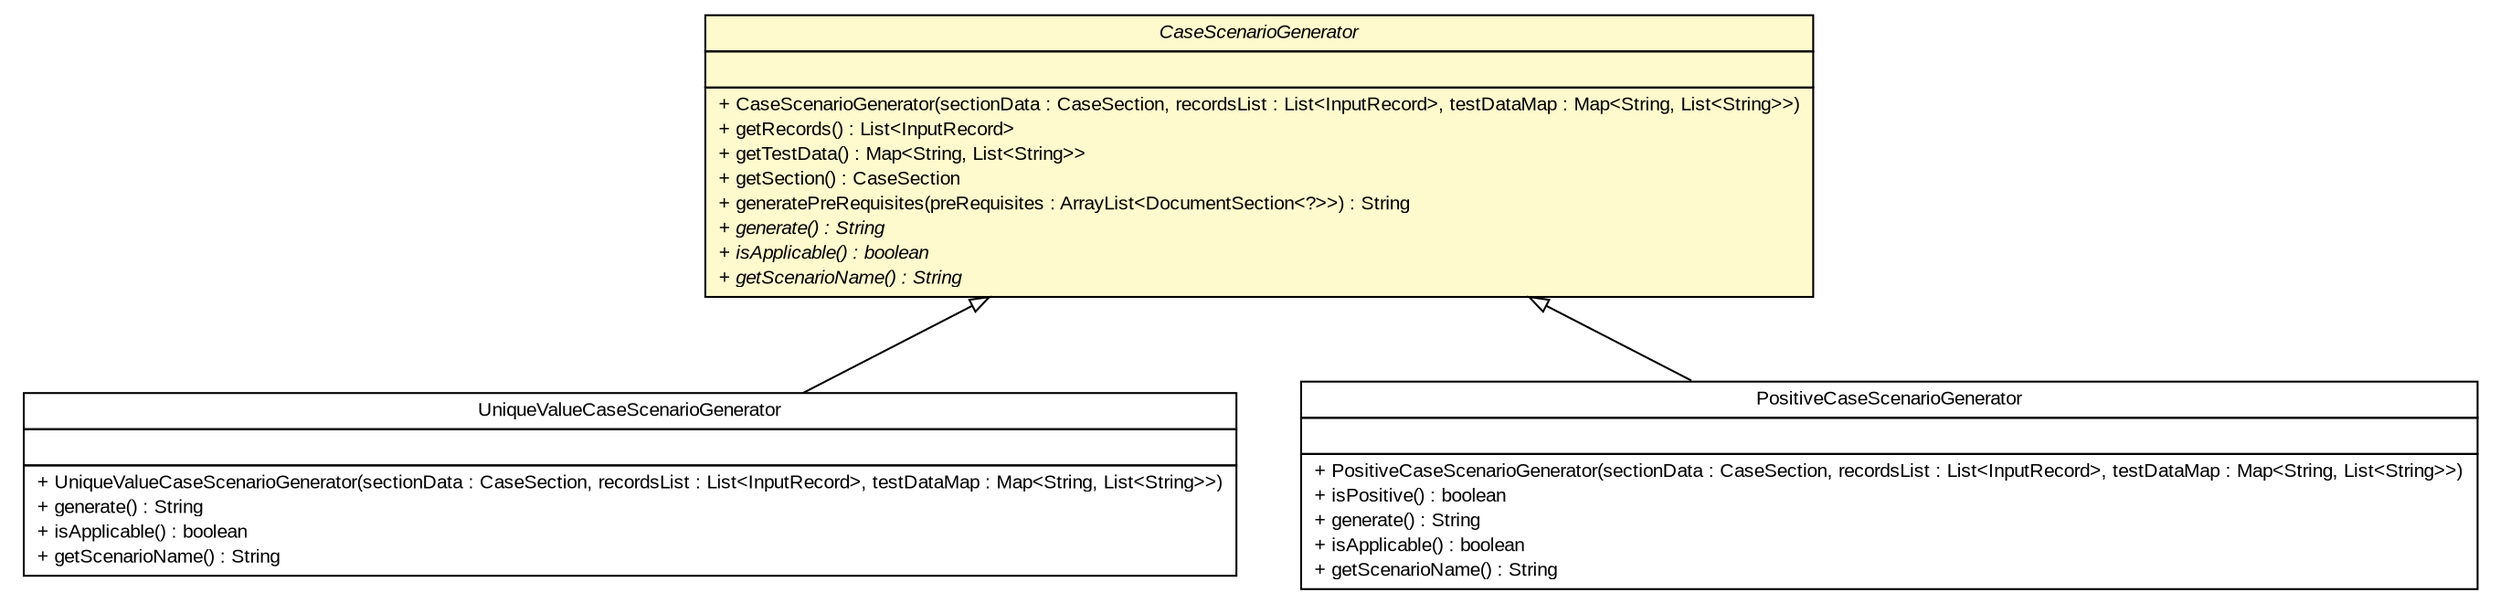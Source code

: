 #!/usr/local/bin/dot
#
# Class diagram 
# Generated by UMLGraph version R5_6 (http://www.umlgraph.org/)
#

digraph G {
	edge [fontname="arial",fontsize=10,labelfontname="arial",labelfontsize=10];
	node [fontname="arial",fontsize=10,shape=plaintext];
	nodesep=0.25;
	ranksep=0.5;
	// com.github.mkolisnyk.aerial.datagenerators.cases.UniqueValueCaseScenarioGenerator
	c2102 [label=<<table title="com.github.mkolisnyk.aerial.datagenerators.cases.UniqueValueCaseScenarioGenerator" border="0" cellborder="1" cellspacing="0" cellpadding="2" port="p" href="./cases/UniqueValueCaseScenarioGenerator.html">
		<tr><td><table border="0" cellspacing="0" cellpadding="1">
<tr><td align="center" balign="center"> UniqueValueCaseScenarioGenerator </td></tr>
		</table></td></tr>
		<tr><td><table border="0" cellspacing="0" cellpadding="1">
<tr><td align="left" balign="left">  </td></tr>
		</table></td></tr>
		<tr><td><table border="0" cellspacing="0" cellpadding="1">
<tr><td align="left" balign="left"> + UniqueValueCaseScenarioGenerator(sectionData : CaseSection, recordsList : List&lt;InputRecord&gt;, testDataMap : Map&lt;String, List&lt;String&gt;&gt;) </td></tr>
<tr><td align="left" balign="left"> + generate() : String </td></tr>
<tr><td align="left" balign="left"> + isApplicable() : boolean </td></tr>
<tr><td align="left" balign="left"> + getScenarioName() : String </td></tr>
		</table></td></tr>
		</table>>, URL="./cases/UniqueValueCaseScenarioGenerator.html", fontname="arial", fontcolor="black", fontsize=10.0];
	// com.github.mkolisnyk.aerial.datagenerators.cases.PositiveCaseScenarioGenerator
	c2103 [label=<<table title="com.github.mkolisnyk.aerial.datagenerators.cases.PositiveCaseScenarioGenerator" border="0" cellborder="1" cellspacing="0" cellpadding="2" port="p" href="./cases/PositiveCaseScenarioGenerator.html">
		<tr><td><table border="0" cellspacing="0" cellpadding="1">
<tr><td align="center" balign="center"> PositiveCaseScenarioGenerator </td></tr>
		</table></td></tr>
		<tr><td><table border="0" cellspacing="0" cellpadding="1">
<tr><td align="left" balign="left">  </td></tr>
		</table></td></tr>
		<tr><td><table border="0" cellspacing="0" cellpadding="1">
<tr><td align="left" balign="left"> + PositiveCaseScenarioGenerator(sectionData : CaseSection, recordsList : List&lt;InputRecord&gt;, testDataMap : Map&lt;String, List&lt;String&gt;&gt;) </td></tr>
<tr><td align="left" balign="left"> + isPositive() : boolean </td></tr>
<tr><td align="left" balign="left"> + generate() : String </td></tr>
<tr><td align="left" balign="left"> + isApplicable() : boolean </td></tr>
<tr><td align="left" balign="left"> + getScenarioName() : String </td></tr>
		</table></td></tr>
		</table>>, URL="./cases/PositiveCaseScenarioGenerator.html", fontname="arial", fontcolor="black", fontsize=10.0];
	// com.github.mkolisnyk.aerial.datagenerators.CaseScenarioGenerator
	c2107 [label=<<table title="com.github.mkolisnyk.aerial.datagenerators.CaseScenarioGenerator" border="0" cellborder="1" cellspacing="0" cellpadding="2" port="p" bgcolor="lemonChiffon" href="./CaseScenarioGenerator.html">
		<tr><td><table border="0" cellspacing="0" cellpadding="1">
<tr><td align="center" balign="center"><font face="arial italic"> CaseScenarioGenerator </font></td></tr>
		</table></td></tr>
		<tr><td><table border="0" cellspacing="0" cellpadding="1">
<tr><td align="left" balign="left">  </td></tr>
		</table></td></tr>
		<tr><td><table border="0" cellspacing="0" cellpadding="1">
<tr><td align="left" balign="left"> + CaseScenarioGenerator(sectionData : CaseSection, recordsList : List&lt;InputRecord&gt;, testDataMap : Map&lt;String, List&lt;String&gt;&gt;) </td></tr>
<tr><td align="left" balign="left"> + getRecords() : List&lt;InputRecord&gt; </td></tr>
<tr><td align="left" balign="left"> + getTestData() : Map&lt;String, List&lt;String&gt;&gt; </td></tr>
<tr><td align="left" balign="left"> + getSection() : CaseSection </td></tr>
<tr><td align="left" balign="left"> + generatePreRequisites(preRequisites : ArrayList&lt;DocumentSection&lt;?&gt;&gt;) : String </td></tr>
<tr><td align="left" balign="left"><font face="arial italic" point-size="10.0"> + generate() : String </font></td></tr>
<tr><td align="left" balign="left"><font face="arial italic" point-size="10.0"> + isApplicable() : boolean </font></td></tr>
<tr><td align="left" balign="left"><font face="arial italic" point-size="10.0"> + getScenarioName() : String </font></td></tr>
		</table></td></tr>
		</table>>, URL="./CaseScenarioGenerator.html", fontname="arial", fontcolor="black", fontsize=10.0];
	//com.github.mkolisnyk.aerial.datagenerators.cases.UniqueValueCaseScenarioGenerator extends com.github.mkolisnyk.aerial.datagenerators.CaseScenarioGenerator
	c2107:p -> c2102:p [dir=back,arrowtail=empty];
	//com.github.mkolisnyk.aerial.datagenerators.cases.PositiveCaseScenarioGenerator extends com.github.mkolisnyk.aerial.datagenerators.CaseScenarioGenerator
	c2107:p -> c2103:p [dir=back,arrowtail=empty];
}

